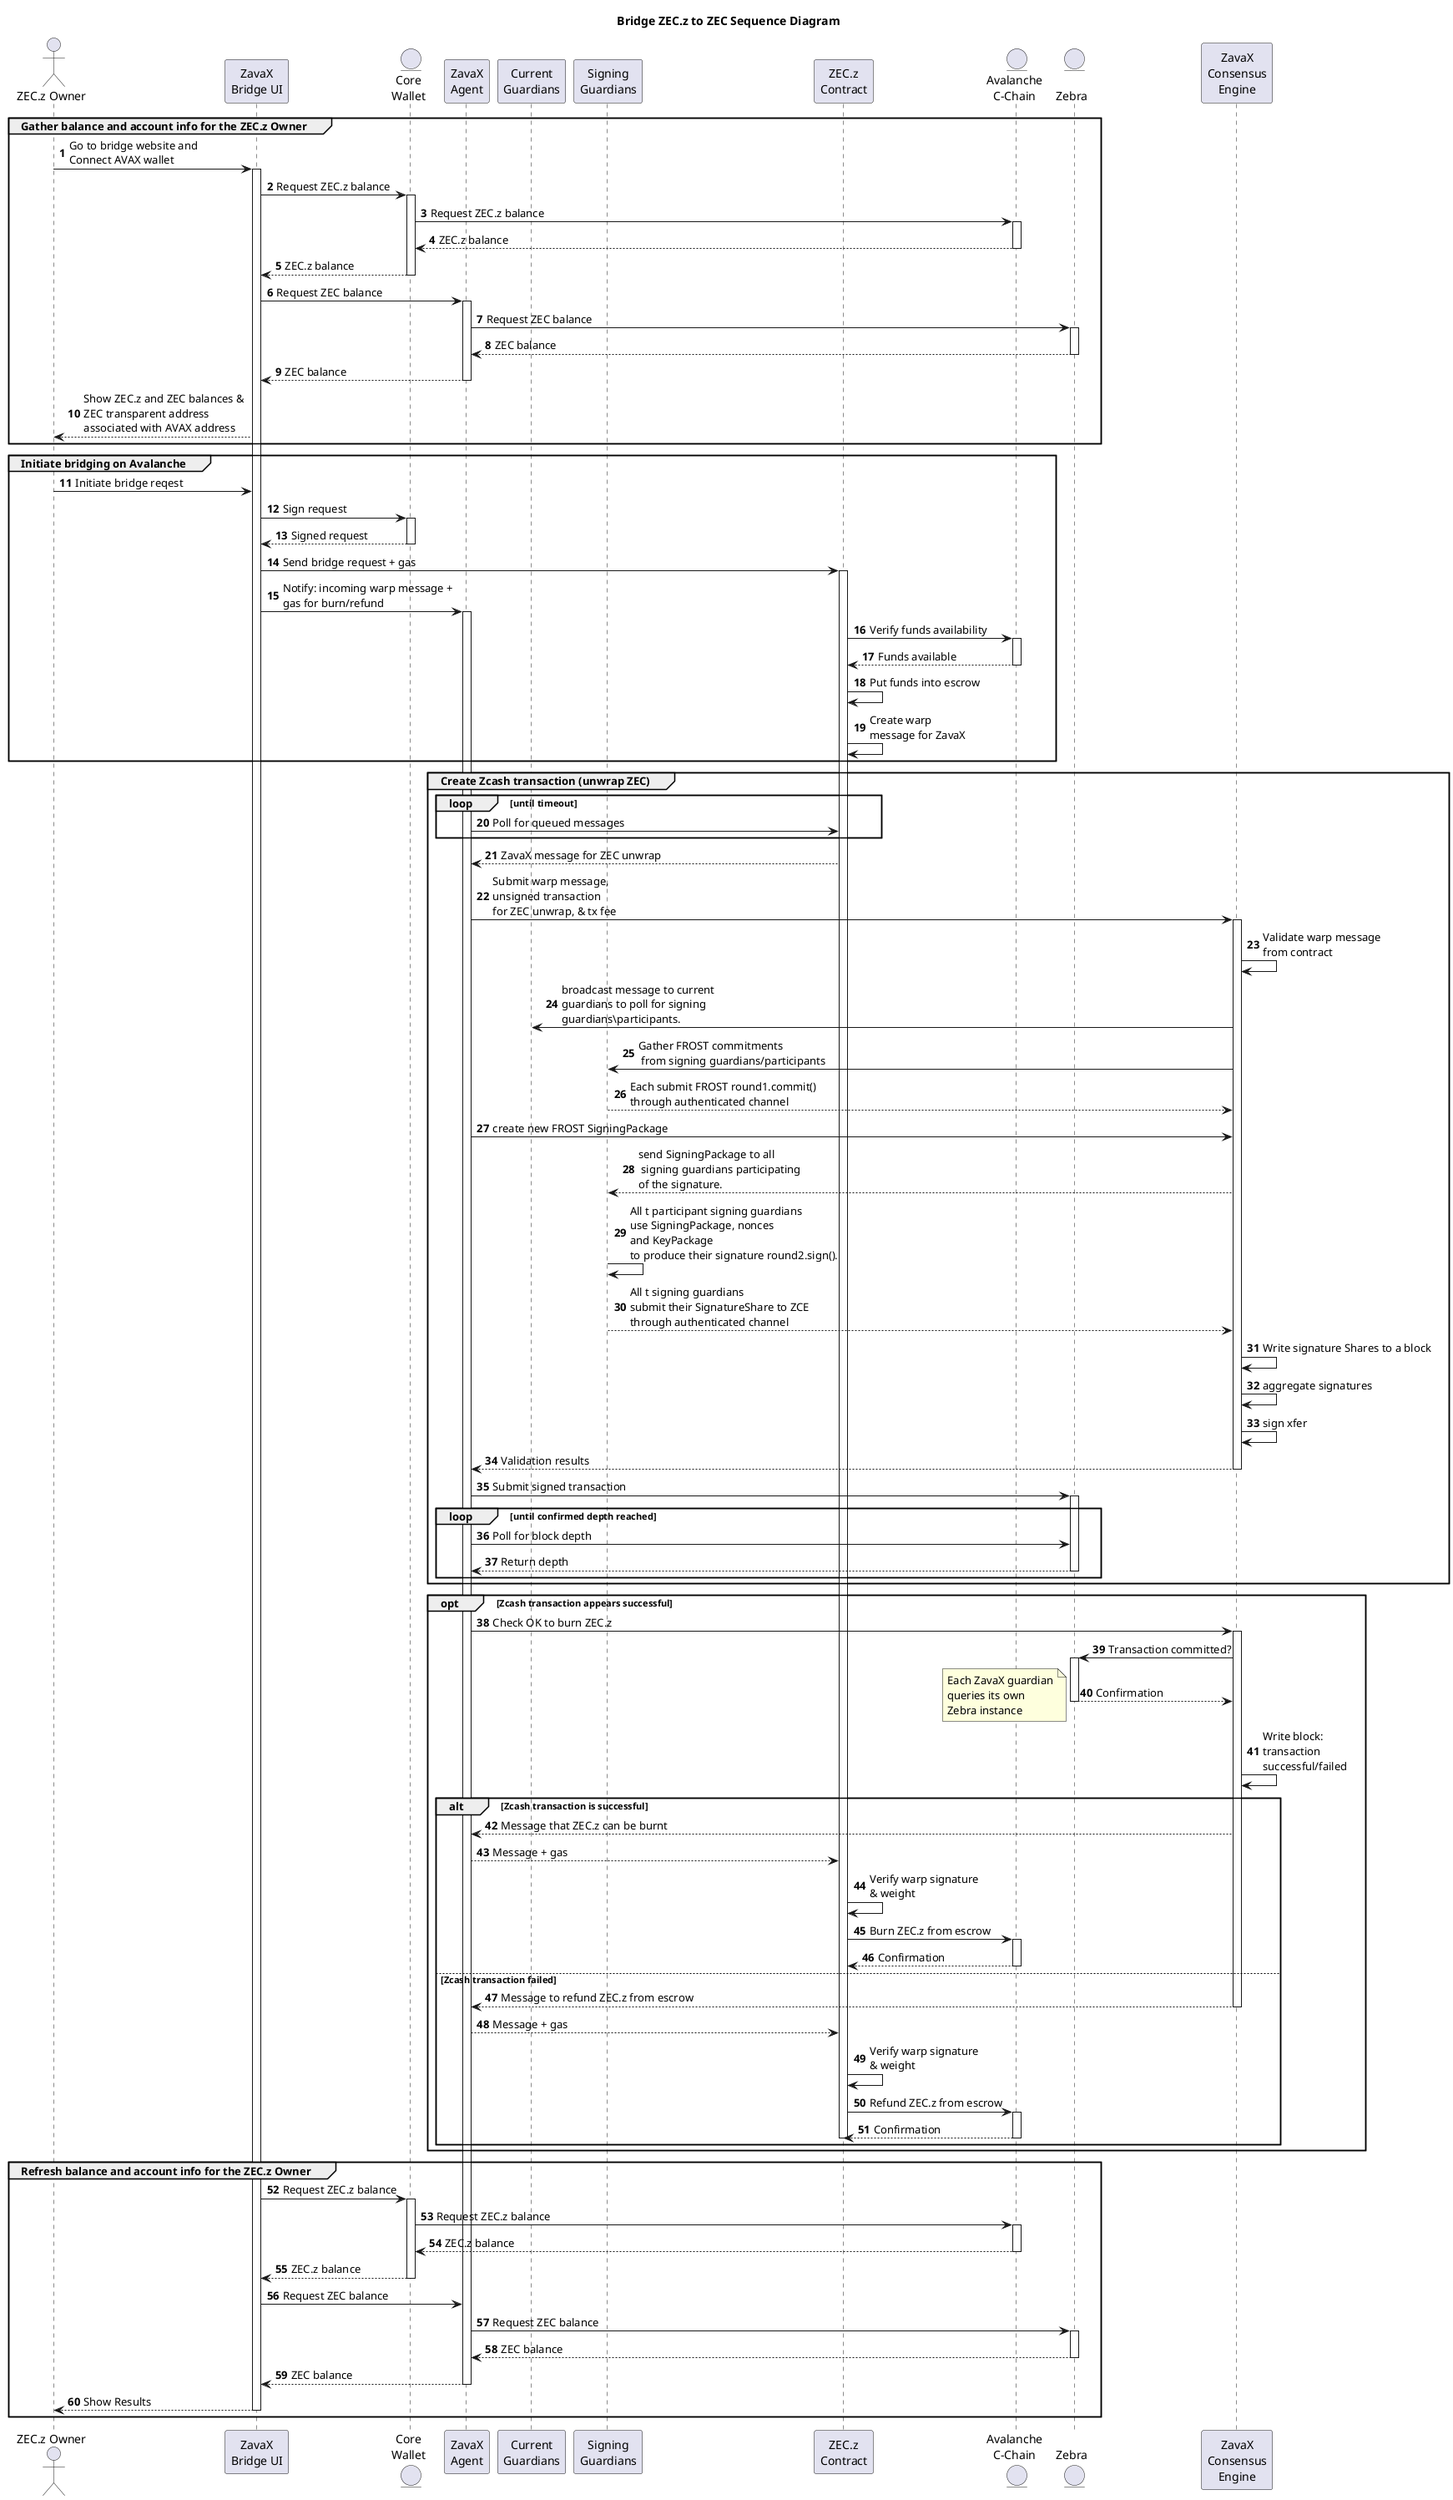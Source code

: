 @startuml

title Bridge ZEC.z to ZEC Sequence Diagram

actor "ZEC.z Owner" as ZO
participant "ZavaX\nBridge UI" as UI
entity "Core\nWallet" as MC
participant "ZavaX\nAgent" as ZA 
participant "Current\nGuardians" as PV
participant "Signing\nGuardians" as SG
participant "ZEC.z\nContract" as ZC
entity "Avalanche\nC-Chain" as CC  
entity "\nZebra" as Z
participant "ZavaX\nConsensus\nEngine" as ZCE

autonumber
group Gather balance and account info for the ZEC.z Owner
    ZO -> UI ++: Go to bridge website and \nConnect AVAX wallet
    UI -> MC ++: Request ZEC.z balance
    MC -> CC ++: Request ZEC.z balance
    CC --> MC --: ZEC.z balance
    MC --> UI --: ZEC.z balance
    UI -> ZA ++: Request ZEC balance
    ZA -> Z ++: Request ZEC balance
    Z --> ZA --: ZEC balance
    ZA --> UI --: ZEC balance
    UI --> ZO : Show ZEC.z and ZEC balances & \nZEC transparent address\nassociated with AVAX address
end

group Initiate bridging on Avalanche
    ZO -> UI : Initiate bridge reqest
    UI -> MC ++: Sign request
    MC --> UI --: Signed request
    UI -> ZC ++: Send bridge request + gas
    UI -> ZA ++: Notify: incoming warp message +\ngas for burn/refund
    ZC -> CC ++: Verify funds availability
    CC --> ZC --: Funds available
    ZC -> ZC : Put funds into escrow
    ZC -> ZC : Create warp\nmessage for ZavaX
end

group Create Zcash transaction (unwrap ZEC)
    loop until timeout
        ZA -> ZC : Poll for queued messages
    end
    ZC --> ZA : ZavaX message for ZEC unwrap
    ZA -> ZCE ++: Submit warp message,\nunsigned transaction\nfor ZEC unwrap, & tx fee
    ZCE -> ZCE: Validate warp message\nfrom contract
    ZCE -> PV : broadcast message to current\nguardians to poll for signing\nguardians\participants.
    ZCE -> SG : Gather FROST commitments\n from signing guardians/participants
    SG --> ZCE : Each submit FROST round1.commit()\nthrough authenticated channel
    ZA -> ZCE : create new FROST SigningPackage
    ZCE --> SG : send SigningPackage to all\n signing guardians participating\nof the signature.
    SG -> SG : All t participant signing guardians\nuse SigningPackage, nonces\nand KeyPackage\nto produce their signature round2.sign().
    SG --> ZCE : All t signing guardians\nsubmit their SignatureShare to ZCE\nthrough authenticated channel
    ZCE -> ZCE : Write signature Shares to a block
    ZCE -> ZCE : aggregate signatures
    ZCE -> ZCE : sign xfer
    ZCE --> ZA --: Validation results
    ZA -> Z ++: Submit signed transaction
    loop until confirmed depth reached
        ZA -> Z: Poll for block depth
        Z --> ZA --: Return depth
    end 
end 

opt Zcash transaction appears successful

    ZA -> ZCE ++: Check OK to burn ZEC.z
    ZCE -> Z ++: Transaction committed?
    Z --> ZCE --: Confirmation
    note left: Each ZavaX guardian\nqueries its own\nZebra instance
    ZCE -> ZCE : Write block:\ntransaction\nsuccessful/failed
    alt Zcash transaction is successful 
        ZCE --> ZA : Message that ZEC.z can be burnt
        ZA --> ZC : Message + gas
        ZC -> ZC: Verify warp signature\n& weight
        ZC -> CC ++: Burn ZEC.z from escrow
        CC --> ZC --: Confirmation
    else Zcash transaction failed
        ZCE --> ZA --: Message to refund ZEC.z from escrow
        ZA --> ZC : Message + gas
        ZC -> ZC: Verify warp signature\n& weight
        ZC -> CC ++: Refund ZEC.z from escrow
        CC --> ZC --: Confirmation
        deactivate ZC
    end
end 

group Refresh balance and account info for the ZEC.z Owner
    UI -> MC ++: Request ZEC.z balance
    MC -> CC ++: Request ZEC.z balance
    CC --> MC --: ZEC.z balance
    MC --> UI --: ZEC.z balance
    UI -> ZA : Request ZEC balance
    ZA -> Z ++: Request ZEC balance
    Z --> ZA --: ZEC balance
    ZA --> UI --: ZEC balance
    UI --> ZO --: Show Results 
end
@enduml
